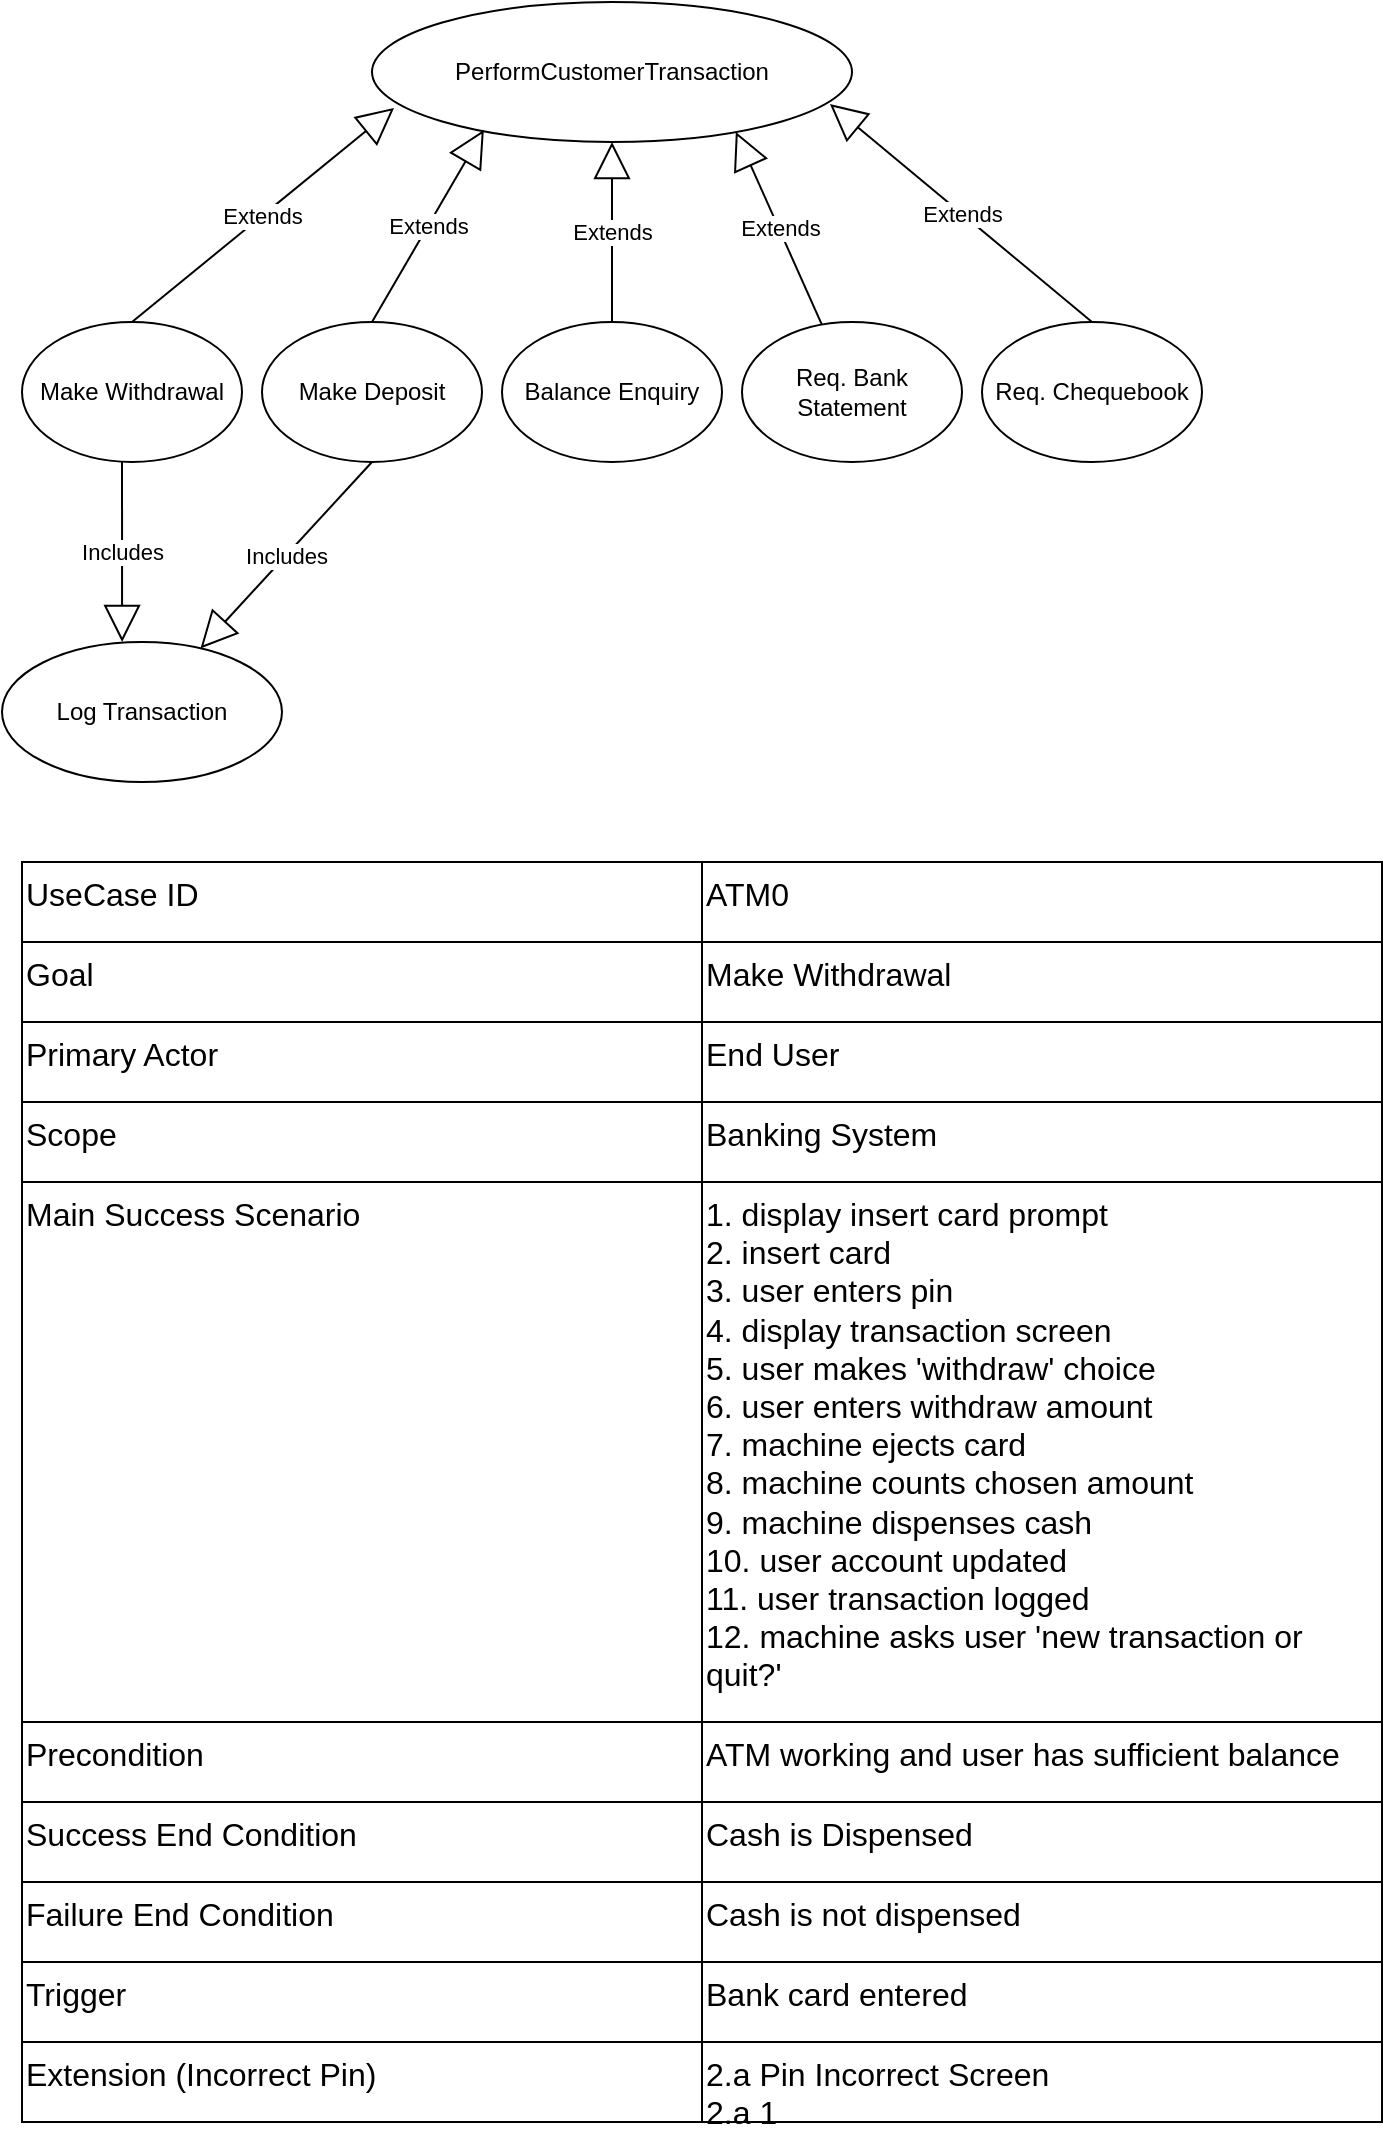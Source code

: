 <mxfile version="24.7.16">
  <diagram name="Page-1" id="umPs6xT7C7LwK8Nbkj6T">
    <mxGraphModel dx="1166" dy="850" grid="1" gridSize="10" guides="1" tooltips="1" connect="1" arrows="1" fold="1" page="1" pageScale="1" pageWidth="827" pageHeight="1169" math="0" shadow="0">
      <root>
        <mxCell id="0" />
        <mxCell id="1" parent="0" />
        <mxCell id="i3tY8GlQoI4o4nY7Csy0-1" value="PerformCustomerTransaction" style="ellipse;whiteSpace=wrap;html=1;" vertex="1" parent="1">
          <mxGeometry x="255" y="50" width="240" height="70" as="geometry" />
        </mxCell>
        <mxCell id="i3tY8GlQoI4o4nY7Csy0-2" value="Make Withdrawal" style="ellipse;whiteSpace=wrap;html=1;" vertex="1" parent="1">
          <mxGeometry x="80" y="210" width="110" height="70" as="geometry" />
        </mxCell>
        <mxCell id="i3tY8GlQoI4o4nY7Csy0-6" value="Make Deposit" style="ellipse;whiteSpace=wrap;html=1;" vertex="1" parent="1">
          <mxGeometry x="200" y="210" width="110" height="70" as="geometry" />
        </mxCell>
        <mxCell id="i3tY8GlQoI4o4nY7Csy0-7" value="Balance Enquiry" style="ellipse;whiteSpace=wrap;html=1;" vertex="1" parent="1">
          <mxGeometry x="320" y="210" width="110" height="70" as="geometry" />
        </mxCell>
        <mxCell id="i3tY8GlQoI4o4nY7Csy0-8" value="Req. Bank Statement" style="ellipse;whiteSpace=wrap;html=1;" vertex="1" parent="1">
          <mxGeometry x="440" y="210" width="110" height="70" as="geometry" />
        </mxCell>
        <mxCell id="i3tY8GlQoI4o4nY7Csy0-9" value="Req. Chequebook" style="ellipse;whiteSpace=wrap;html=1;" vertex="1" parent="1">
          <mxGeometry x="560" y="210" width="110" height="70" as="geometry" />
        </mxCell>
        <mxCell id="i3tY8GlQoI4o4nY7Csy0-15" value="Extends" style="endArrow=block;endSize=16;endFill=0;html=1;rounded=0;exitX=0.5;exitY=0;exitDx=0;exitDy=0;entryX=0.046;entryY=0.757;entryDx=0;entryDy=0;entryPerimeter=0;" edge="1" parent="1" source="i3tY8GlQoI4o4nY7Csy0-2" target="i3tY8GlQoI4o4nY7Csy0-1">
          <mxGeometry width="160" relative="1" as="geometry">
            <mxPoint x="240" y="450" as="sourcePoint" />
            <mxPoint x="400" y="450" as="targetPoint" />
          </mxGeometry>
        </mxCell>
        <mxCell id="i3tY8GlQoI4o4nY7Csy0-16" value="Extends" style="endArrow=block;endSize=16;endFill=0;html=1;rounded=0;exitX=0.5;exitY=0;exitDx=0;exitDy=0;entryX=0.233;entryY=0.914;entryDx=0;entryDy=0;entryPerimeter=0;" edge="1" parent="1" source="i3tY8GlQoI4o4nY7Csy0-6" target="i3tY8GlQoI4o4nY7Csy0-1">
          <mxGeometry width="160" relative="1" as="geometry">
            <mxPoint x="145" y="220" as="sourcePoint" />
            <mxPoint x="276" y="123" as="targetPoint" />
          </mxGeometry>
        </mxCell>
        <mxCell id="i3tY8GlQoI4o4nY7Csy0-17" value="Extends" style="endArrow=block;endSize=16;endFill=0;html=1;rounded=0;exitX=0.5;exitY=0;exitDx=0;exitDy=0;entryX=0.5;entryY=1;entryDx=0;entryDy=0;" edge="1" parent="1" source="i3tY8GlQoI4o4nY7Csy0-7" target="i3tY8GlQoI4o4nY7Csy0-1">
          <mxGeometry width="160" relative="1" as="geometry">
            <mxPoint x="265" y="220" as="sourcePoint" />
            <mxPoint x="300" y="130" as="targetPoint" />
          </mxGeometry>
        </mxCell>
        <mxCell id="i3tY8GlQoI4o4nY7Csy0-18" value="Extends" style="endArrow=block;endSize=16;endFill=0;html=1;rounded=0;entryX=0.758;entryY=0.929;entryDx=0;entryDy=0;entryPerimeter=0;" edge="1" parent="1" source="i3tY8GlQoI4o4nY7Csy0-8" target="i3tY8GlQoI4o4nY7Csy0-1">
          <mxGeometry width="160" relative="1" as="geometry">
            <mxPoint x="275" y="230" as="sourcePoint" />
            <mxPoint x="310" y="140" as="targetPoint" />
          </mxGeometry>
        </mxCell>
        <mxCell id="i3tY8GlQoI4o4nY7Csy0-19" value="Extends" style="endArrow=block;endSize=16;endFill=0;html=1;rounded=0;exitX=0.5;exitY=0;exitDx=0;exitDy=0;entryX=0.954;entryY=0.729;entryDx=0;entryDy=0;entryPerimeter=0;" edge="1" parent="1" source="i3tY8GlQoI4o4nY7Csy0-9" target="i3tY8GlQoI4o4nY7Csy0-1">
          <mxGeometry width="160" relative="1" as="geometry">
            <mxPoint x="489" y="222" as="sourcePoint" />
            <mxPoint x="447" y="135" as="targetPoint" />
          </mxGeometry>
        </mxCell>
        <mxCell id="i3tY8GlQoI4o4nY7Csy0-20" value="Log Transaction" style="ellipse;whiteSpace=wrap;html=1;" vertex="1" parent="1">
          <mxGeometry x="70" y="370" width="140" height="70" as="geometry" />
        </mxCell>
        <mxCell id="i3tY8GlQoI4o4nY7Csy0-22" value="Includes" style="endArrow=block;endSize=16;endFill=0;html=1;rounded=0;entryX=0.429;entryY=0;entryDx=0;entryDy=0;entryPerimeter=0;" edge="1" parent="1" target="i3tY8GlQoI4o4nY7Csy0-20">
          <mxGeometry width="160" relative="1" as="geometry">
            <mxPoint x="130" y="280" as="sourcePoint" />
            <mxPoint x="90" y="320" as="targetPoint" />
          </mxGeometry>
        </mxCell>
        <mxCell id="i3tY8GlQoI4o4nY7Csy0-24" value="Includes" style="endArrow=block;endSize=16;endFill=0;html=1;rounded=0;exitX=0.5;exitY=1;exitDx=0;exitDy=0;" edge="1" parent="1" source="i3tY8GlQoI4o4nY7Csy0-6" target="i3tY8GlQoI4o4nY7Csy0-20">
          <mxGeometry width="160" relative="1" as="geometry">
            <mxPoint x="150" y="380" as="sourcePoint" />
            <mxPoint x="270" y="370" as="targetPoint" />
          </mxGeometry>
        </mxCell>
        <mxCell id="i3tY8GlQoI4o4nY7Csy0-25" value="" style="shape=table;startSize=0;container=1;collapsible=0;childLayout=tableLayout;fontSize=16;align=left;" vertex="1" parent="1">
          <mxGeometry x="80" y="480" width="680" height="630" as="geometry" />
        </mxCell>
        <mxCell id="i3tY8GlQoI4o4nY7Csy0-26" value="" style="shape=tableRow;horizontal=0;startSize=0;swimlaneHead=0;swimlaneBody=0;strokeColor=inherit;top=0;left=0;bottom=0;right=0;collapsible=0;dropTarget=0;fillColor=none;points=[[0,0.5],[1,0.5]];portConstraint=eastwest;fontSize=16;" vertex="1" parent="i3tY8GlQoI4o4nY7Csy0-25">
          <mxGeometry width="680" height="40" as="geometry" />
        </mxCell>
        <mxCell id="i3tY8GlQoI4o4nY7Csy0-43" value="UseCase ID" style="shape=partialRectangle;html=1;whiteSpace=wrap;connectable=0;strokeColor=inherit;overflow=hidden;fillColor=none;top=0;left=0;bottom=0;right=0;pointerEvents=1;fontSize=16;align=left;verticalAlign=top;" vertex="1" parent="i3tY8GlQoI4o4nY7Csy0-26">
          <mxGeometry width="340" height="40" as="geometry">
            <mxRectangle width="340" height="40" as="alternateBounds" />
          </mxGeometry>
        </mxCell>
        <mxCell id="i3tY8GlQoI4o4nY7Csy0-40" value="ATM0" style="shape=partialRectangle;html=1;whiteSpace=wrap;connectable=0;strokeColor=inherit;overflow=hidden;fillColor=none;top=0;left=0;bottom=0;right=0;pointerEvents=1;fontSize=16;align=left;verticalAlign=top;" vertex="1" parent="i3tY8GlQoI4o4nY7Csy0-26">
          <mxGeometry x="340" width="340" height="40" as="geometry">
            <mxRectangle width="340" height="40" as="alternateBounds" />
          </mxGeometry>
        </mxCell>
        <mxCell id="i3tY8GlQoI4o4nY7Csy0-34" value="" style="shape=tableRow;horizontal=0;startSize=0;swimlaneHead=0;swimlaneBody=0;strokeColor=inherit;top=0;left=0;bottom=0;right=0;collapsible=0;dropTarget=0;fillColor=none;points=[[0,0.5],[1,0.5]];portConstraint=eastwest;fontSize=16;" vertex="1" parent="i3tY8GlQoI4o4nY7Csy0-25">
          <mxGeometry y="40" width="680" height="40" as="geometry" />
        </mxCell>
        <mxCell id="i3tY8GlQoI4o4nY7Csy0-44" value="Goal" style="shape=partialRectangle;html=1;whiteSpace=wrap;connectable=0;strokeColor=inherit;overflow=hidden;fillColor=none;top=0;left=0;bottom=0;right=0;pointerEvents=1;fontSize=16;align=left;verticalAlign=top;" vertex="1" parent="i3tY8GlQoI4o4nY7Csy0-34">
          <mxGeometry width="340" height="40" as="geometry">
            <mxRectangle width="340" height="40" as="alternateBounds" />
          </mxGeometry>
        </mxCell>
        <mxCell id="i3tY8GlQoI4o4nY7Csy0-41" value="Make Withdrawal" style="shape=partialRectangle;html=1;whiteSpace=wrap;connectable=0;strokeColor=inherit;overflow=hidden;fillColor=none;top=0;left=0;bottom=0;right=0;pointerEvents=1;fontSize=16;align=left;verticalAlign=top;" vertex="1" parent="i3tY8GlQoI4o4nY7Csy0-34">
          <mxGeometry x="340" width="340" height="40" as="geometry">
            <mxRectangle width="340" height="40" as="alternateBounds" />
          </mxGeometry>
        </mxCell>
        <mxCell id="i3tY8GlQoI4o4nY7Csy0-30" value="" style="shape=tableRow;horizontal=0;startSize=0;swimlaneHead=0;swimlaneBody=0;strokeColor=inherit;top=0;left=0;bottom=0;right=0;collapsible=0;dropTarget=0;fillColor=none;points=[[0,0.5],[1,0.5]];portConstraint=eastwest;fontSize=16;" vertex="1" parent="i3tY8GlQoI4o4nY7Csy0-25">
          <mxGeometry y="80" width="680" height="40" as="geometry" />
        </mxCell>
        <mxCell id="i3tY8GlQoI4o4nY7Csy0-45" value="Primary Actor" style="shape=partialRectangle;html=1;whiteSpace=wrap;connectable=0;strokeColor=inherit;overflow=hidden;fillColor=none;top=0;left=0;bottom=0;right=0;pointerEvents=1;fontSize=16;align=left;verticalAlign=top;" vertex="1" parent="i3tY8GlQoI4o4nY7Csy0-30">
          <mxGeometry width="340" height="40" as="geometry">
            <mxRectangle width="340" height="40" as="alternateBounds" />
          </mxGeometry>
        </mxCell>
        <mxCell id="i3tY8GlQoI4o4nY7Csy0-42" value="End User" style="shape=partialRectangle;html=1;whiteSpace=wrap;connectable=0;strokeColor=inherit;overflow=hidden;fillColor=none;top=0;left=0;bottom=0;right=0;pointerEvents=1;fontSize=16;align=left;verticalAlign=top;" vertex="1" parent="i3tY8GlQoI4o4nY7Csy0-30">
          <mxGeometry x="340" width="340" height="40" as="geometry">
            <mxRectangle width="340" height="40" as="alternateBounds" />
          </mxGeometry>
        </mxCell>
        <mxCell id="i3tY8GlQoI4o4nY7Csy0-52" style="shape=tableRow;horizontal=0;startSize=0;swimlaneHead=0;swimlaneBody=0;strokeColor=inherit;top=0;left=0;bottom=0;right=0;collapsible=0;dropTarget=0;fillColor=none;points=[[0,0.5],[1,0.5]];portConstraint=eastwest;fontSize=16;" vertex="1" parent="i3tY8GlQoI4o4nY7Csy0-25">
          <mxGeometry y="120" width="680" height="40" as="geometry" />
        </mxCell>
        <mxCell id="i3tY8GlQoI4o4nY7Csy0-53" value="Scope" style="shape=partialRectangle;html=1;whiteSpace=wrap;connectable=0;strokeColor=inherit;overflow=hidden;fillColor=none;top=0;left=0;bottom=0;right=0;pointerEvents=1;fontSize=16;align=left;verticalAlign=top;" vertex="1" parent="i3tY8GlQoI4o4nY7Csy0-52">
          <mxGeometry width="340" height="40" as="geometry">
            <mxRectangle width="340" height="40" as="alternateBounds" />
          </mxGeometry>
        </mxCell>
        <mxCell id="i3tY8GlQoI4o4nY7Csy0-54" value="Banking System" style="shape=partialRectangle;html=1;whiteSpace=wrap;connectable=0;strokeColor=inherit;overflow=hidden;fillColor=none;top=0;left=0;bottom=0;right=0;pointerEvents=1;fontSize=16;align=left;verticalAlign=top;" vertex="1" parent="i3tY8GlQoI4o4nY7Csy0-52">
          <mxGeometry x="340" width="340" height="40" as="geometry">
            <mxRectangle width="340" height="40" as="alternateBounds" />
          </mxGeometry>
        </mxCell>
        <mxCell id="i3tY8GlQoI4o4nY7Csy0-55" style="shape=tableRow;horizontal=0;startSize=0;swimlaneHead=0;swimlaneBody=0;strokeColor=inherit;top=0;left=0;bottom=0;right=0;collapsible=0;dropTarget=0;fillColor=none;points=[[0,0.5],[1,0.5]];portConstraint=eastwest;fontSize=16;" vertex="1" parent="i3tY8GlQoI4o4nY7Csy0-25">
          <mxGeometry y="160" width="680" height="270" as="geometry" />
        </mxCell>
        <mxCell id="i3tY8GlQoI4o4nY7Csy0-56" value="Main Success Scenario" style="shape=partialRectangle;html=1;whiteSpace=wrap;connectable=0;strokeColor=inherit;overflow=hidden;fillColor=none;top=0;left=0;bottom=0;right=0;pointerEvents=1;fontSize=16;align=left;verticalAlign=top;" vertex="1" parent="i3tY8GlQoI4o4nY7Csy0-55">
          <mxGeometry width="340" height="270" as="geometry">
            <mxRectangle width="340" height="270" as="alternateBounds" />
          </mxGeometry>
        </mxCell>
        <mxCell id="i3tY8GlQoI4o4nY7Csy0-57" value="&lt;div&gt;1. display insert card prompt&lt;/div&gt;2. insert card&lt;div&gt;3. user enters pin&lt;/div&gt;&lt;div&gt;4. display transaction screen&lt;/div&gt;&lt;div&gt;5. user makes &#39;withdraw&#39; choice&lt;/div&gt;&lt;div&gt;6. user enters withdraw amount&lt;/div&gt;&lt;div&gt;7. machine ejects card&lt;/div&gt;&lt;div&gt;8. machine counts chosen amount&lt;/div&gt;&lt;div&gt;9. machine dispenses cash&lt;/div&gt;&lt;div&gt;10. user account updated&lt;/div&gt;&lt;div&gt;11. user transaction logged&lt;/div&gt;&lt;div&gt;12. machine asks user &#39;new transaction or quit?&#39;&lt;/div&gt;" style="shape=partialRectangle;html=1;whiteSpace=wrap;connectable=0;strokeColor=inherit;overflow=hidden;fillColor=none;top=0;left=0;bottom=0;right=0;pointerEvents=1;fontSize=16;align=left;verticalAlign=top;" vertex="1" parent="i3tY8GlQoI4o4nY7Csy0-55">
          <mxGeometry x="340" width="340" height="270" as="geometry">
            <mxRectangle width="340" height="270" as="alternateBounds" />
          </mxGeometry>
        </mxCell>
        <mxCell id="i3tY8GlQoI4o4nY7Csy0-58" style="shape=tableRow;horizontal=0;startSize=0;swimlaneHead=0;swimlaneBody=0;strokeColor=inherit;top=0;left=0;bottom=0;right=0;collapsible=0;dropTarget=0;fillColor=none;points=[[0,0.5],[1,0.5]];portConstraint=eastwest;fontSize=16;" vertex="1" parent="i3tY8GlQoI4o4nY7Csy0-25">
          <mxGeometry y="430" width="680" height="40" as="geometry" />
        </mxCell>
        <mxCell id="i3tY8GlQoI4o4nY7Csy0-59" value="Precondition" style="shape=partialRectangle;html=1;whiteSpace=wrap;connectable=0;strokeColor=inherit;overflow=hidden;fillColor=none;top=0;left=0;bottom=0;right=0;pointerEvents=1;fontSize=16;align=left;verticalAlign=top;" vertex="1" parent="i3tY8GlQoI4o4nY7Csy0-58">
          <mxGeometry width="340" height="40" as="geometry">
            <mxRectangle width="340" height="40" as="alternateBounds" />
          </mxGeometry>
        </mxCell>
        <mxCell id="i3tY8GlQoI4o4nY7Csy0-60" value="ATM working and user has sufficient balance" style="shape=partialRectangle;html=1;whiteSpace=wrap;connectable=0;strokeColor=inherit;overflow=hidden;fillColor=none;top=0;left=0;bottom=0;right=0;pointerEvents=1;fontSize=16;align=left;verticalAlign=top;" vertex="1" parent="i3tY8GlQoI4o4nY7Csy0-58">
          <mxGeometry x="340" width="340" height="40" as="geometry">
            <mxRectangle width="340" height="40" as="alternateBounds" />
          </mxGeometry>
        </mxCell>
        <mxCell id="i3tY8GlQoI4o4nY7Csy0-61" style="shape=tableRow;horizontal=0;startSize=0;swimlaneHead=0;swimlaneBody=0;strokeColor=inherit;top=0;left=0;bottom=0;right=0;collapsible=0;dropTarget=0;fillColor=none;points=[[0,0.5],[1,0.5]];portConstraint=eastwest;fontSize=16;" vertex="1" parent="i3tY8GlQoI4o4nY7Csy0-25">
          <mxGeometry y="470" width="680" height="40" as="geometry" />
        </mxCell>
        <mxCell id="i3tY8GlQoI4o4nY7Csy0-62" value="Success End Condition" style="shape=partialRectangle;html=1;whiteSpace=wrap;connectable=0;strokeColor=inherit;overflow=hidden;fillColor=none;top=0;left=0;bottom=0;right=0;pointerEvents=1;fontSize=16;align=left;verticalAlign=top;" vertex="1" parent="i3tY8GlQoI4o4nY7Csy0-61">
          <mxGeometry width="340" height="40" as="geometry">
            <mxRectangle width="340" height="40" as="alternateBounds" />
          </mxGeometry>
        </mxCell>
        <mxCell id="i3tY8GlQoI4o4nY7Csy0-63" value="Cash is Dispensed" style="shape=partialRectangle;html=1;whiteSpace=wrap;connectable=0;strokeColor=inherit;overflow=hidden;fillColor=none;top=0;left=0;bottom=0;right=0;pointerEvents=1;fontSize=16;align=left;verticalAlign=top;" vertex="1" parent="i3tY8GlQoI4o4nY7Csy0-61">
          <mxGeometry x="340" width="340" height="40" as="geometry">
            <mxRectangle width="340" height="40" as="alternateBounds" />
          </mxGeometry>
        </mxCell>
        <mxCell id="i3tY8GlQoI4o4nY7Csy0-64" style="shape=tableRow;horizontal=0;startSize=0;swimlaneHead=0;swimlaneBody=0;strokeColor=inherit;top=0;left=0;bottom=0;right=0;collapsible=0;dropTarget=0;fillColor=none;points=[[0,0.5],[1,0.5]];portConstraint=eastwest;fontSize=16;" vertex="1" parent="i3tY8GlQoI4o4nY7Csy0-25">
          <mxGeometry y="510" width="680" height="40" as="geometry" />
        </mxCell>
        <mxCell id="i3tY8GlQoI4o4nY7Csy0-65" value="Failure End Condition" style="shape=partialRectangle;html=1;whiteSpace=wrap;connectable=0;strokeColor=inherit;overflow=hidden;fillColor=none;top=0;left=0;bottom=0;right=0;pointerEvents=1;fontSize=16;align=left;verticalAlign=top;" vertex="1" parent="i3tY8GlQoI4o4nY7Csy0-64">
          <mxGeometry width="340" height="40" as="geometry">
            <mxRectangle width="340" height="40" as="alternateBounds" />
          </mxGeometry>
        </mxCell>
        <mxCell id="i3tY8GlQoI4o4nY7Csy0-66" value="Cash is not dispensed" style="shape=partialRectangle;html=1;whiteSpace=wrap;connectable=0;strokeColor=inherit;overflow=hidden;fillColor=none;top=0;left=0;bottom=0;right=0;pointerEvents=1;fontSize=16;align=left;verticalAlign=top;" vertex="1" parent="i3tY8GlQoI4o4nY7Csy0-64">
          <mxGeometry x="340" width="340" height="40" as="geometry">
            <mxRectangle width="340" height="40" as="alternateBounds" />
          </mxGeometry>
        </mxCell>
        <mxCell id="i3tY8GlQoI4o4nY7Csy0-67" style="shape=tableRow;horizontal=0;startSize=0;swimlaneHead=0;swimlaneBody=0;strokeColor=inherit;top=0;left=0;bottom=0;right=0;collapsible=0;dropTarget=0;fillColor=none;points=[[0,0.5],[1,0.5]];portConstraint=eastwest;fontSize=16;" vertex="1" parent="i3tY8GlQoI4o4nY7Csy0-25">
          <mxGeometry y="550" width="680" height="40" as="geometry" />
        </mxCell>
        <mxCell id="i3tY8GlQoI4o4nY7Csy0-68" value="Trigger" style="shape=partialRectangle;html=1;whiteSpace=wrap;connectable=0;strokeColor=inherit;overflow=hidden;fillColor=none;top=0;left=0;bottom=0;right=0;pointerEvents=1;fontSize=16;align=left;verticalAlign=top;" vertex="1" parent="i3tY8GlQoI4o4nY7Csy0-67">
          <mxGeometry width="340" height="40" as="geometry">
            <mxRectangle width="340" height="40" as="alternateBounds" />
          </mxGeometry>
        </mxCell>
        <mxCell id="i3tY8GlQoI4o4nY7Csy0-69" value="Bank card entered" style="shape=partialRectangle;html=1;whiteSpace=wrap;connectable=0;strokeColor=inherit;overflow=hidden;fillColor=none;top=0;left=0;bottom=0;right=0;pointerEvents=1;fontSize=16;align=left;verticalAlign=top;" vertex="1" parent="i3tY8GlQoI4o4nY7Csy0-67">
          <mxGeometry x="340" width="340" height="40" as="geometry">
            <mxRectangle width="340" height="40" as="alternateBounds" />
          </mxGeometry>
        </mxCell>
        <mxCell id="i3tY8GlQoI4o4nY7Csy0-70" style="shape=tableRow;horizontal=0;startSize=0;swimlaneHead=0;swimlaneBody=0;strokeColor=inherit;top=0;left=0;bottom=0;right=0;collapsible=0;dropTarget=0;fillColor=none;points=[[0,0.5],[1,0.5]];portConstraint=eastwest;fontSize=16;" vertex="1" parent="i3tY8GlQoI4o4nY7Csy0-25">
          <mxGeometry y="590" width="680" height="40" as="geometry" />
        </mxCell>
        <mxCell id="i3tY8GlQoI4o4nY7Csy0-71" value="Extension (Incorrect Pin)" style="shape=partialRectangle;html=1;whiteSpace=wrap;connectable=0;strokeColor=inherit;overflow=hidden;fillColor=none;top=0;left=0;bottom=0;right=0;pointerEvents=1;fontSize=16;align=left;verticalAlign=top;" vertex="1" parent="i3tY8GlQoI4o4nY7Csy0-70">
          <mxGeometry width="340" height="40" as="geometry">
            <mxRectangle width="340" height="40" as="alternateBounds" />
          </mxGeometry>
        </mxCell>
        <mxCell id="i3tY8GlQoI4o4nY7Csy0-72" value="2.a Pin Incorrect Screen&lt;div&gt;2.a 1&amp;nbsp;&lt;/div&gt;" style="shape=partialRectangle;html=1;whiteSpace=wrap;connectable=0;strokeColor=inherit;overflow=hidden;fillColor=none;top=0;left=0;bottom=0;right=0;pointerEvents=1;fontSize=16;align=left;verticalAlign=top;" vertex="1" parent="i3tY8GlQoI4o4nY7Csy0-70">
          <mxGeometry x="340" width="340" height="40" as="geometry">
            <mxRectangle width="340" height="40" as="alternateBounds" />
          </mxGeometry>
        </mxCell>
      </root>
    </mxGraphModel>
  </diagram>
</mxfile>
